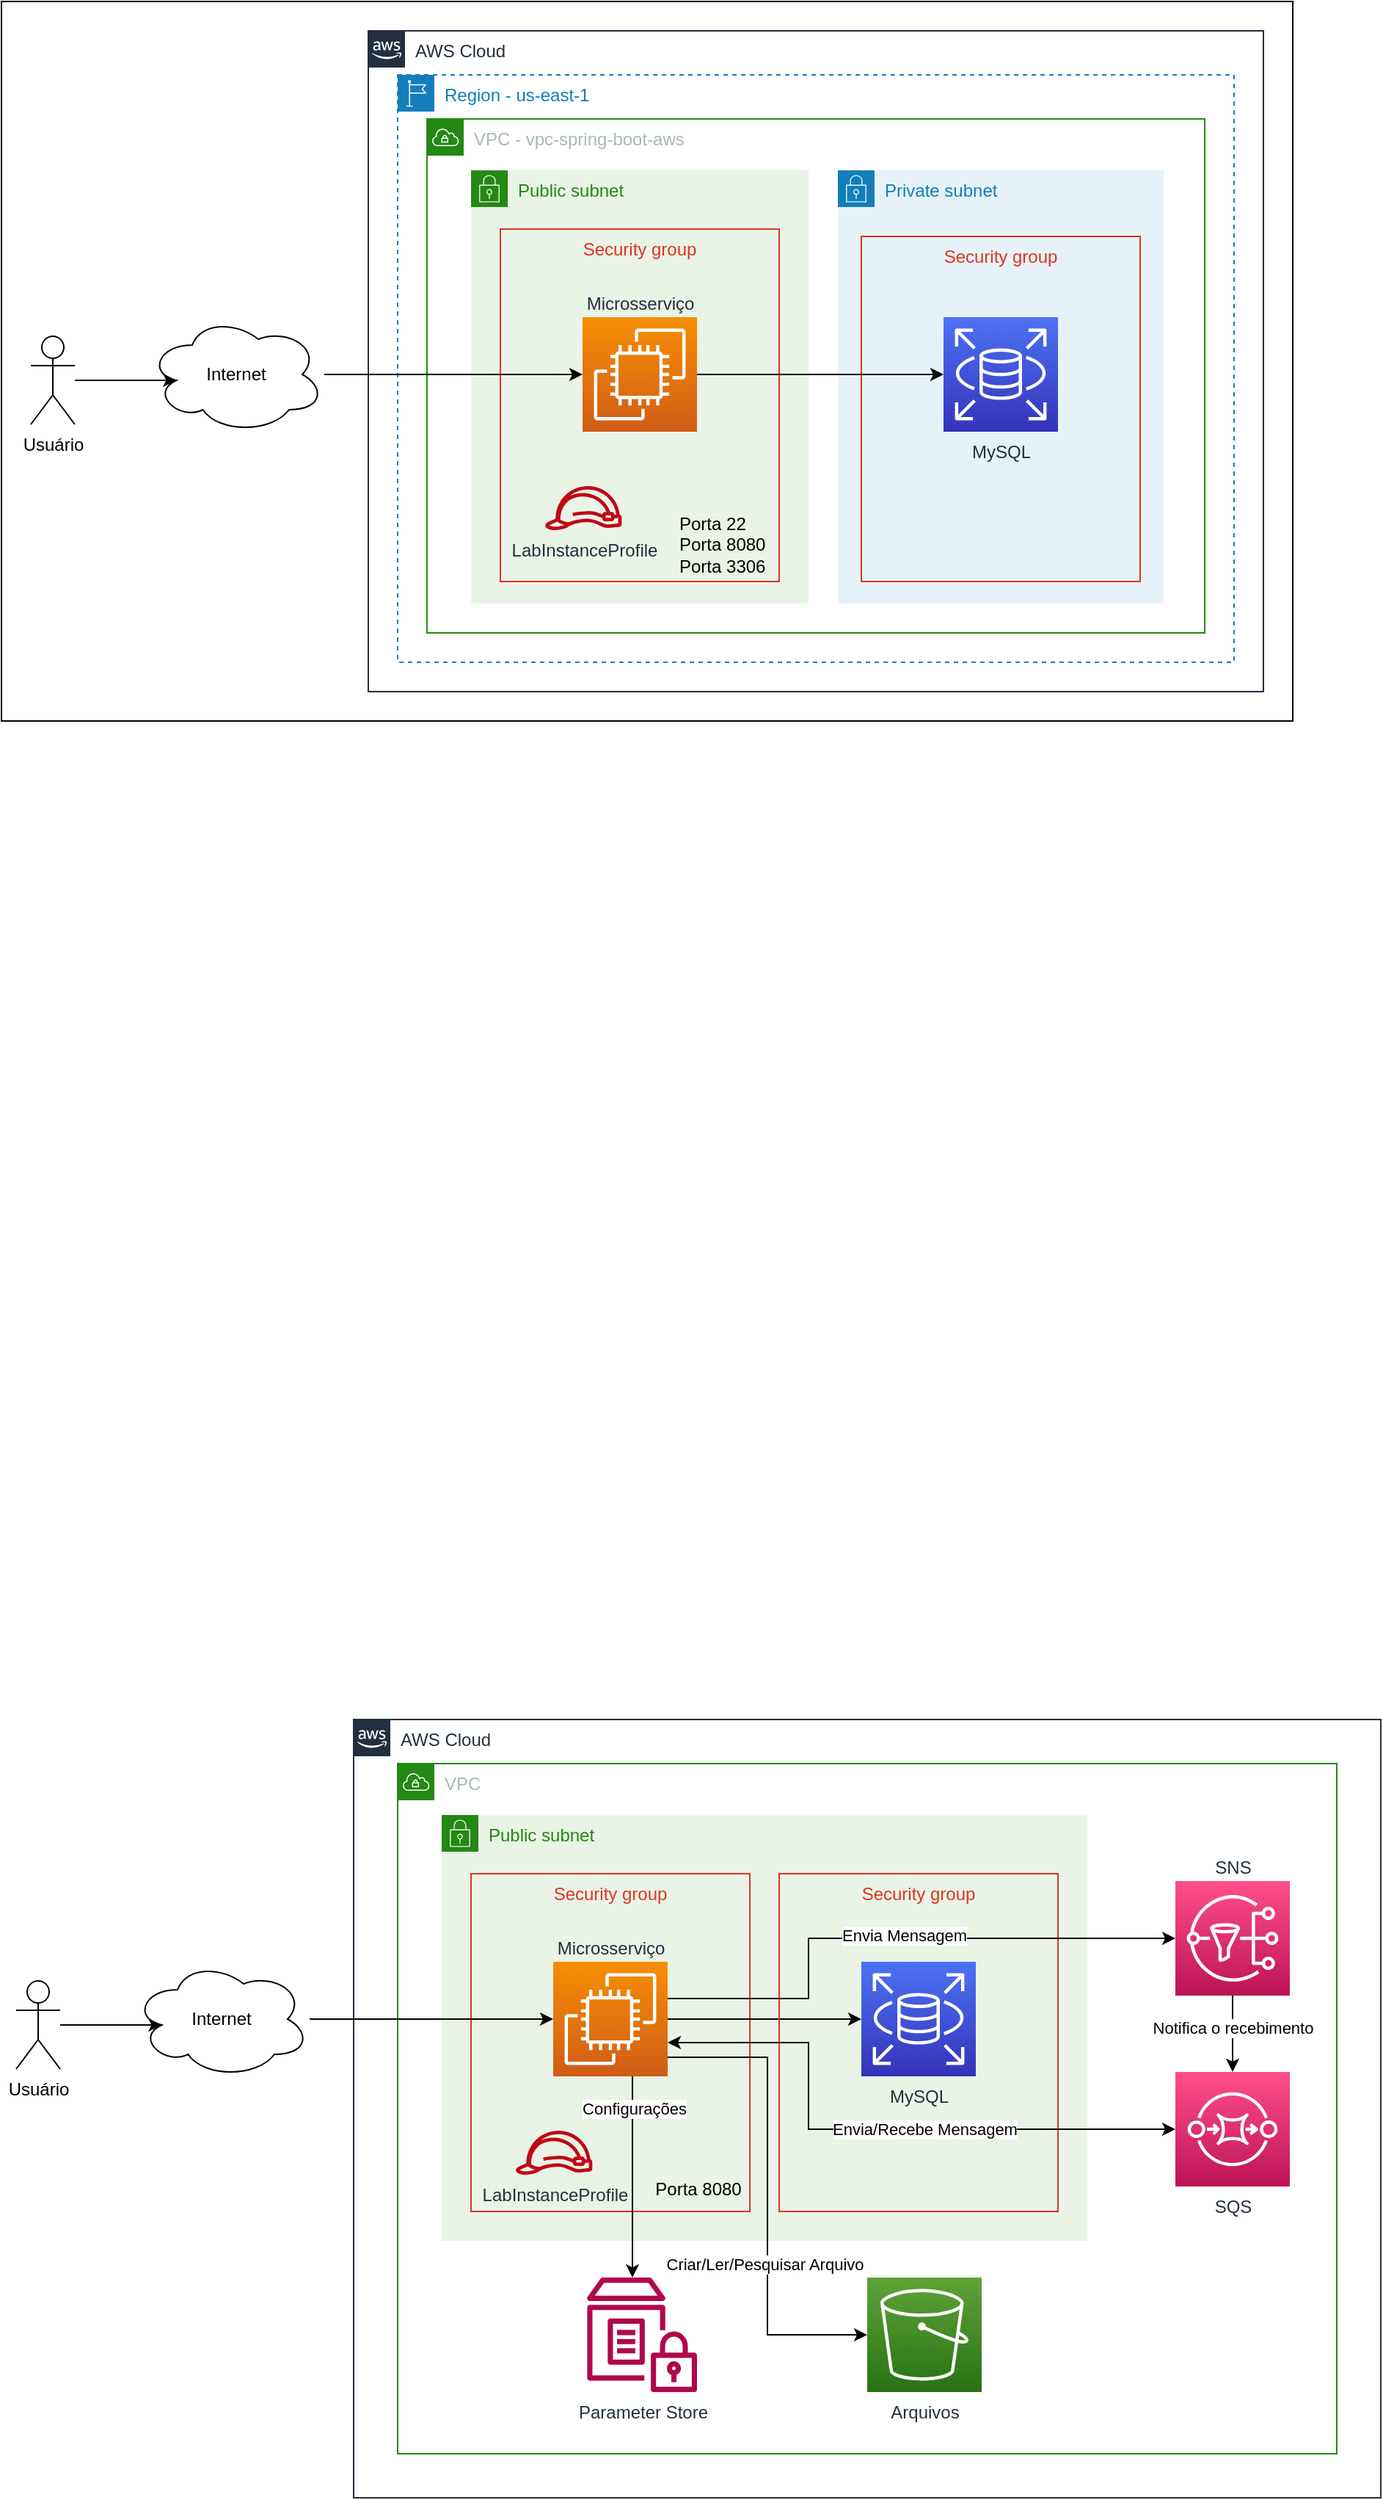 <mxfile version="22.1.21" type="device">
  <diagram id="NojSB9YsHUgld7k8VoaS" name="Página-1">
    <mxGraphModel dx="2074" dy="2005" grid="1" gridSize="10" guides="1" tooltips="1" connect="1" arrows="1" fold="1" page="1" pageScale="1" pageWidth="827" pageHeight="1169" math="0" shadow="0">
      <root>
        <mxCell id="0" />
        <mxCell id="1" parent="0" />
        <mxCell id="tvmYtzpyHxfjCvwNAI-o-1" value="AWS Cloud" style="points=[[0,0],[0.25,0],[0.5,0],[0.75,0],[1,0],[1,0.25],[1,0.5],[1,0.75],[1,1],[0.75,1],[0.5,1],[0.25,1],[0,1],[0,0.75],[0,0.5],[0,0.25]];outlineConnect=0;gradientColor=none;html=1;whiteSpace=wrap;fontSize=12;fontStyle=0;container=1;pointerEvents=0;collapsible=0;recursiveResize=0;shape=mxgraph.aws4.group;grIcon=mxgraph.aws4.group_aws_cloud_alt;strokeColor=#232F3E;fillColor=none;verticalAlign=top;align=left;spacingLeft=30;fontColor=#232F3E;dashed=0;" parent="1" vertex="1">
          <mxGeometry x="250" y="10" width="700" height="530" as="geometry" />
        </mxCell>
        <mxCell id="tvmYtzpyHxfjCvwNAI-o-2" value="VPC" style="points=[[0,0],[0.25,0],[0.5,0],[0.75,0],[1,0],[1,0.25],[1,0.5],[1,0.75],[1,1],[0.75,1],[0.5,1],[0.25,1],[0,1],[0,0.75],[0,0.5],[0,0.25]];outlineConnect=0;gradientColor=none;html=1;whiteSpace=wrap;fontSize=12;fontStyle=0;container=1;pointerEvents=0;collapsible=0;recursiveResize=0;shape=mxgraph.aws4.group;grIcon=mxgraph.aws4.group_vpc;strokeColor=#248814;fillColor=none;verticalAlign=top;align=left;spacingLeft=30;fontColor=#AAB7B8;dashed=0;" parent="tvmYtzpyHxfjCvwNAI-o-1" vertex="1">
          <mxGeometry x="30" y="30" width="640" height="470" as="geometry" />
        </mxCell>
        <mxCell id="tvmYtzpyHxfjCvwNAI-o-3" value="Public subnet" style="points=[[0,0],[0.25,0],[0.5,0],[0.75,0],[1,0],[1,0.25],[1,0.5],[1,0.75],[1,1],[0.75,1],[0.5,1],[0.25,1],[0,1],[0,0.75],[0,0.5],[0,0.25]];outlineConnect=0;gradientColor=none;html=1;whiteSpace=wrap;fontSize=12;fontStyle=0;container=1;pointerEvents=0;collapsible=0;recursiveResize=0;shape=mxgraph.aws4.group;grIcon=mxgraph.aws4.group_security_group;grStroke=0;strokeColor=#248814;fillColor=#E9F3E6;verticalAlign=top;align=left;spacingLeft=30;fontColor=#248814;dashed=0;" parent="tvmYtzpyHxfjCvwNAI-o-2" vertex="1">
          <mxGeometry x="30" y="35" width="440" height="290" as="geometry" />
        </mxCell>
        <mxCell id="tvmYtzpyHxfjCvwNAI-o-4" value="Security group" style="fillColor=none;strokeColor=#DD3522;verticalAlign=top;fontStyle=0;fontColor=#DD3522;" parent="tvmYtzpyHxfjCvwNAI-o-3" vertex="1">
          <mxGeometry x="20" y="40" width="190" height="230" as="geometry" />
        </mxCell>
        <mxCell id="tvmYtzpyHxfjCvwNAI-o-12" style="edgeStyle=orthogonalEdgeStyle;rounded=0;orthogonalLoop=1;jettySize=auto;html=1;" parent="tvmYtzpyHxfjCvwNAI-o-3" source="tvmYtzpyHxfjCvwNAI-o-5" target="tvmYtzpyHxfjCvwNAI-o-11" edge="1">
          <mxGeometry relative="1" as="geometry" />
        </mxCell>
        <mxCell id="tvmYtzpyHxfjCvwNAI-o-5" value="Microsserviço" style="sketch=0;points=[[0,0,0],[0.25,0,0],[0.5,0,0],[0.75,0,0],[1,0,0],[0,1,0],[0.25,1,0],[0.5,1,0],[0.75,1,0],[1,1,0],[0,0.25,0],[0,0.5,0],[0,0.75,0],[1,0.25,0],[1,0.5,0],[1,0.75,0]];outlineConnect=0;fontColor=#232F3E;gradientColor=#F78E04;gradientDirection=north;fillColor=#D05C17;strokeColor=#ffffff;dashed=0;verticalLabelPosition=top;verticalAlign=bottom;align=center;html=1;fontSize=12;fontStyle=0;aspect=fixed;shape=mxgraph.aws4.resourceIcon;resIcon=mxgraph.aws4.ec2;labelPosition=center;" parent="tvmYtzpyHxfjCvwNAI-o-3" vertex="1">
          <mxGeometry x="76" y="100" width="78" height="78" as="geometry" />
        </mxCell>
        <mxCell id="tvmYtzpyHxfjCvwNAI-o-7" value="Porta 8080" style="text;html=1;strokeColor=none;fillColor=none;align=center;verticalAlign=middle;whiteSpace=wrap;rounded=0;" parent="tvmYtzpyHxfjCvwNAI-o-3" vertex="1">
          <mxGeometry x="140" y="240" width="70" height="30" as="geometry" />
        </mxCell>
        <mxCell id="tvmYtzpyHxfjCvwNAI-o-10" value="Security group" style="fillColor=none;strokeColor=#DD3522;verticalAlign=top;fontStyle=0;fontColor=#DD3522;" parent="tvmYtzpyHxfjCvwNAI-o-3" vertex="1">
          <mxGeometry x="230" y="40" width="190" height="230" as="geometry" />
        </mxCell>
        <mxCell id="tvmYtzpyHxfjCvwNAI-o-11" value="MySQL" style="sketch=0;points=[[0,0,0],[0.25,0,0],[0.5,0,0],[0.75,0,0],[1,0,0],[0,1,0],[0.25,1,0],[0.5,1,0],[0.75,1,0],[1,1,0],[0,0.25,0],[0,0.5,0],[0,0.75,0],[1,0.25,0],[1,0.5,0],[1,0.75,0]];outlineConnect=0;fontColor=#232F3E;gradientColor=#4D72F3;gradientDirection=north;fillColor=#3334B9;strokeColor=#ffffff;dashed=0;verticalLabelPosition=bottom;verticalAlign=top;align=center;html=1;fontSize=12;fontStyle=0;aspect=fixed;shape=mxgraph.aws4.resourceIcon;resIcon=mxgraph.aws4.rds;" parent="tvmYtzpyHxfjCvwNAI-o-3" vertex="1">
          <mxGeometry x="286" y="100" width="78" height="78" as="geometry" />
        </mxCell>
        <mxCell id="tvmYtzpyHxfjCvwNAI-o-13" value="LabInstanceProfile" style="sketch=0;outlineConnect=0;fontColor=#232F3E;gradientColor=none;fillColor=#BF0816;strokeColor=none;dashed=0;verticalLabelPosition=bottom;verticalAlign=top;align=center;html=1;fontSize=12;fontStyle=0;aspect=fixed;pointerEvents=1;shape=mxgraph.aws4.role;" parent="tvmYtzpyHxfjCvwNAI-o-3" vertex="1">
          <mxGeometry x="50" y="215" width="53.18" height="30" as="geometry" />
        </mxCell>
        <mxCell id="tvmYtzpyHxfjCvwNAI-o-8" value="Parameter Store" style="sketch=0;outlineConnect=0;fontColor=#232F3E;gradientColor=none;fillColor=#B0084D;strokeColor=none;dashed=0;verticalLabelPosition=bottom;verticalAlign=top;align=center;html=1;fontSize=12;fontStyle=0;aspect=fixed;pointerEvents=1;shape=mxgraph.aws4.parameter_store;" parent="tvmYtzpyHxfjCvwNAI-o-2" vertex="1">
          <mxGeometry x="129" y="350" width="75" height="78" as="geometry" />
        </mxCell>
        <mxCell id="tvmYtzpyHxfjCvwNAI-o-9" value="Arquivos" style="sketch=0;points=[[0,0,0],[0.25,0,0],[0.5,0,0],[0.75,0,0],[1,0,0],[0,1,0],[0.25,1,0],[0.5,1,0],[0.75,1,0],[1,1,0],[0,0.25,0],[0,0.5,0],[0,0.75,0],[1,0.25,0],[1,0.5,0],[1,0.75,0]];outlineConnect=0;fontColor=#232F3E;gradientColor=#60A337;gradientDirection=north;fillColor=#277116;strokeColor=#ffffff;dashed=0;verticalLabelPosition=bottom;verticalAlign=top;align=center;html=1;fontSize=12;fontStyle=0;aspect=fixed;shape=mxgraph.aws4.resourceIcon;resIcon=mxgraph.aws4.s3;" parent="tvmYtzpyHxfjCvwNAI-o-2" vertex="1">
          <mxGeometry x="320" y="350" width="78" height="78" as="geometry" />
        </mxCell>
        <mxCell id="tvmYtzpyHxfjCvwNAI-o-26" style="edgeStyle=orthogonalEdgeStyle;rounded=0;orthogonalLoop=1;jettySize=auto;html=1;entryX=0.5;entryY=0;entryDx=0;entryDy=0;entryPerimeter=0;" parent="tvmYtzpyHxfjCvwNAI-o-2" source="tvmYtzpyHxfjCvwNAI-o-19" target="tvmYtzpyHxfjCvwNAI-o-20" edge="1">
          <mxGeometry relative="1" as="geometry" />
        </mxCell>
        <mxCell id="tvmYtzpyHxfjCvwNAI-o-31" value="Notifica o recebimento" style="edgeLabel;html=1;align=center;verticalAlign=middle;resizable=0;points=[];" parent="tvmYtzpyHxfjCvwNAI-o-26" vertex="1" connectable="0">
          <mxGeometry x="-0.154" relative="1" as="geometry">
            <mxPoint as="offset" />
          </mxGeometry>
        </mxCell>
        <mxCell id="tvmYtzpyHxfjCvwNAI-o-19" value="SNS" style="sketch=0;points=[[0,0,0],[0.25,0,0],[0.5,0,0],[0.75,0,0],[1,0,0],[0,1,0],[0.25,1,0],[0.5,1,0],[0.75,1,0],[1,1,0],[0,0.25,0],[0,0.5,0],[0,0.75,0],[1,0.25,0],[1,0.5,0],[1,0.75,0]];outlineConnect=0;fontColor=#232F3E;gradientColor=#FF4F8B;gradientDirection=north;fillColor=#BC1356;strokeColor=#ffffff;dashed=0;verticalLabelPosition=top;verticalAlign=bottom;align=center;html=1;fontSize=12;fontStyle=0;aspect=fixed;shape=mxgraph.aws4.resourceIcon;resIcon=mxgraph.aws4.sns;labelPosition=center;" parent="tvmYtzpyHxfjCvwNAI-o-2" vertex="1">
          <mxGeometry x="530" y="80" width="78" height="78" as="geometry" />
        </mxCell>
        <mxCell id="tvmYtzpyHxfjCvwNAI-o-20" value="SQS" style="sketch=0;points=[[0,0,0],[0.25,0,0],[0.5,0,0],[0.75,0,0],[1,0,0],[0,1,0],[0.25,1,0],[0.5,1,0],[0.75,1,0],[1,1,0],[0,0.25,0],[0,0.5,0],[0,0.75,0],[1,0.25,0],[1,0.5,0],[1,0.75,0]];outlineConnect=0;fontColor=#232F3E;gradientColor=#FF4F8B;gradientDirection=north;fillColor=#BC1356;strokeColor=#ffffff;dashed=0;verticalLabelPosition=bottom;verticalAlign=top;align=center;html=1;fontSize=12;fontStyle=0;aspect=fixed;shape=mxgraph.aws4.resourceIcon;resIcon=mxgraph.aws4.sqs;" parent="tvmYtzpyHxfjCvwNAI-o-2" vertex="1">
          <mxGeometry x="530" y="210" width="78" height="78" as="geometry" />
        </mxCell>
        <mxCell id="tvmYtzpyHxfjCvwNAI-o-23" style="edgeStyle=orthogonalEdgeStyle;rounded=0;orthogonalLoop=1;jettySize=auto;html=1;" parent="tvmYtzpyHxfjCvwNAI-o-2" source="tvmYtzpyHxfjCvwNAI-o-5" target="tvmYtzpyHxfjCvwNAI-o-8" edge="1">
          <mxGeometry relative="1" as="geometry">
            <Array as="points">
              <mxPoint x="160" y="310" />
              <mxPoint x="160" y="310" />
            </Array>
          </mxGeometry>
        </mxCell>
        <mxCell id="tvmYtzpyHxfjCvwNAI-o-32" value="Configurações" style="edgeLabel;html=1;align=center;verticalAlign=middle;resizable=0;points=[];" parent="tvmYtzpyHxfjCvwNAI-o-23" vertex="1" connectable="0">
          <mxGeometry x="-0.683" y="1" relative="1" as="geometry">
            <mxPoint as="offset" />
          </mxGeometry>
        </mxCell>
        <mxCell id="tvmYtzpyHxfjCvwNAI-o-24" style="edgeStyle=orthogonalEdgeStyle;rounded=0;orthogonalLoop=1;jettySize=auto;html=1;entryX=0;entryY=0.5;entryDx=0;entryDy=0;entryPerimeter=0;" parent="tvmYtzpyHxfjCvwNAI-o-2" source="tvmYtzpyHxfjCvwNAI-o-5" target="tvmYtzpyHxfjCvwNAI-o-9" edge="1">
          <mxGeometry relative="1" as="geometry">
            <Array as="points">
              <mxPoint x="252" y="200" />
              <mxPoint x="252" y="389" />
            </Array>
          </mxGeometry>
        </mxCell>
        <mxCell id="tvmYtzpyHxfjCvwNAI-o-30" value="Criar/Ler/Pesquisar Arquivo" style="edgeLabel;html=1;align=center;verticalAlign=middle;resizable=0;points=[];" parent="tvmYtzpyHxfjCvwNAI-o-24" vertex="1" connectable="0">
          <mxGeometry x="0.295" y="2" relative="1" as="geometry">
            <mxPoint x="-4" y="-2" as="offset" />
          </mxGeometry>
        </mxCell>
        <mxCell id="tvmYtzpyHxfjCvwNAI-o-25" style="edgeStyle=orthogonalEdgeStyle;rounded=0;orthogonalLoop=1;jettySize=auto;html=1;" parent="tvmYtzpyHxfjCvwNAI-o-2" source="tvmYtzpyHxfjCvwNAI-o-5" target="tvmYtzpyHxfjCvwNAI-o-19" edge="1">
          <mxGeometry relative="1" as="geometry">
            <Array as="points">
              <mxPoint x="280" y="160" />
              <mxPoint x="280" y="119" />
            </Array>
          </mxGeometry>
        </mxCell>
        <mxCell id="tvmYtzpyHxfjCvwNAI-o-28" value="Envia Mensagem" style="edgeLabel;html=1;align=center;verticalAlign=middle;resizable=0;points=[];" parent="tvmYtzpyHxfjCvwNAI-o-25" vertex="1" connectable="0">
          <mxGeometry x="0.044" y="2" relative="1" as="geometry">
            <mxPoint as="offset" />
          </mxGeometry>
        </mxCell>
        <mxCell id="tvmYtzpyHxfjCvwNAI-o-27" style="edgeStyle=orthogonalEdgeStyle;rounded=0;orthogonalLoop=1;jettySize=auto;html=1;entryX=0;entryY=0.5;entryDx=0;entryDy=0;entryPerimeter=0;startArrow=classic;startFill=1;" parent="tvmYtzpyHxfjCvwNAI-o-2" source="tvmYtzpyHxfjCvwNAI-o-5" target="tvmYtzpyHxfjCvwNAI-o-20" edge="1">
          <mxGeometry relative="1" as="geometry">
            <Array as="points">
              <mxPoint x="280" y="190" />
              <mxPoint x="280" y="249" />
            </Array>
          </mxGeometry>
        </mxCell>
        <mxCell id="tvmYtzpyHxfjCvwNAI-o-29" value="Envia/Recebe Mensagem" style="edgeLabel;html=1;align=center;verticalAlign=middle;resizable=0;points=[];" parent="tvmYtzpyHxfjCvwNAI-o-27" vertex="1" connectable="0">
          <mxGeometry x="0.042" relative="1" as="geometry">
            <mxPoint x="23" as="offset" />
          </mxGeometry>
        </mxCell>
        <mxCell id="tvmYtzpyHxfjCvwNAI-o-15" style="edgeStyle=orthogonalEdgeStyle;rounded=0;orthogonalLoop=1;jettySize=auto;html=1;" parent="1" source="tvmYtzpyHxfjCvwNAI-o-14" target="tvmYtzpyHxfjCvwNAI-o-5" edge="1">
          <mxGeometry relative="1" as="geometry" />
        </mxCell>
        <mxCell id="tvmYtzpyHxfjCvwNAI-o-14" value="Internet" style="ellipse;shape=cloud;whiteSpace=wrap;html=1;" parent="1" vertex="1">
          <mxGeometry x="100" y="174" width="120" height="80" as="geometry" />
        </mxCell>
        <mxCell id="tvmYtzpyHxfjCvwNAI-o-17" style="edgeStyle=orthogonalEdgeStyle;rounded=0;orthogonalLoop=1;jettySize=auto;html=1;entryX=0.16;entryY=0.55;entryDx=0;entryDy=0;entryPerimeter=0;" parent="1" source="tvmYtzpyHxfjCvwNAI-o-16" target="tvmYtzpyHxfjCvwNAI-o-14" edge="1">
          <mxGeometry relative="1" as="geometry" />
        </mxCell>
        <mxCell id="tvmYtzpyHxfjCvwNAI-o-16" value="Usuário" style="shape=umlActor;verticalLabelPosition=bottom;verticalAlign=top;html=1;outlineConnect=0;" parent="1" vertex="1">
          <mxGeometry x="20" y="188" width="30" height="60" as="geometry" />
        </mxCell>
        <mxCell id="U0Q4TyD0jJcMwIrQmPvk-1" value="AWS Cloud" style="points=[[0,0],[0.25,0],[0.5,0],[0.75,0],[1,0],[1,0.25],[1,0.5],[1,0.75],[1,1],[0.75,1],[0.5,1],[0.25,1],[0,1],[0,0.75],[0,0.5],[0,0.25]];outlineConnect=0;gradientColor=none;html=1;whiteSpace=wrap;fontSize=12;fontStyle=0;container=1;pointerEvents=0;collapsible=0;recursiveResize=0;shape=mxgraph.aws4.group;grIcon=mxgraph.aws4.group_aws_cloud_alt;strokeColor=#232F3E;fillColor=none;verticalAlign=top;align=left;spacingLeft=30;fontColor=#232F3E;dashed=0;" parent="1" vertex="1">
          <mxGeometry x="260" y="-1140" width="610" height="450" as="geometry" />
        </mxCell>
        <mxCell id="U0Q4TyD0jJcMwIrQmPvk-2" value="Region - us-east-1" style="points=[[0,0],[0.25,0],[0.5,0],[0.75,0],[1,0],[1,0.25],[1,0.5],[1,0.75],[1,1],[0.75,1],[0.5,1],[0.25,1],[0,1],[0,0.75],[0,0.5],[0,0.25]];outlineConnect=0;gradientColor=none;html=1;whiteSpace=wrap;fontSize=12;fontStyle=0;container=1;pointerEvents=0;collapsible=0;recursiveResize=0;shape=mxgraph.aws4.group;grIcon=mxgraph.aws4.group_region;strokeColor=#147EBA;fillColor=none;verticalAlign=top;align=left;spacingLeft=30;fontColor=#147EBA;dashed=1;" parent="U0Q4TyD0jJcMwIrQmPvk-1" vertex="1">
          <mxGeometry x="20" y="30" width="570" height="400" as="geometry" />
        </mxCell>
        <mxCell id="U0Q4TyD0jJcMwIrQmPvk-3" value="VPC - vpc-spring-boot-aws" style="points=[[0,0],[0.25,0],[0.5,0],[0.75,0],[1,0],[1,0.25],[1,0.5],[1,0.75],[1,1],[0.75,1],[0.5,1],[0.25,1],[0,1],[0,0.75],[0,0.5],[0,0.25]];outlineConnect=0;gradientColor=none;html=1;whiteSpace=wrap;fontSize=12;fontStyle=0;container=1;pointerEvents=0;collapsible=0;recursiveResize=0;shape=mxgraph.aws4.group;grIcon=mxgraph.aws4.group_vpc;strokeColor=#248814;fillColor=none;verticalAlign=top;align=left;spacingLeft=30;fontColor=#AAB7B8;dashed=0;" parent="U0Q4TyD0jJcMwIrQmPvk-2" vertex="1">
          <mxGeometry x="20" y="30" width="530" height="350" as="geometry" />
        </mxCell>
        <mxCell id="U0Q4TyD0jJcMwIrQmPvk-4" value="Public subnet" style="points=[[0,0],[0.25,0],[0.5,0],[0.75,0],[1,0],[1,0.25],[1,0.5],[1,0.75],[1,1],[0.75,1],[0.5,1],[0.25,1],[0,1],[0,0.75],[0,0.5],[0,0.25]];outlineConnect=0;gradientColor=none;html=1;whiteSpace=wrap;fontSize=12;fontStyle=0;container=1;pointerEvents=0;collapsible=0;recursiveResize=0;shape=mxgraph.aws4.group;grIcon=mxgraph.aws4.group_security_group;grStroke=0;strokeColor=#248814;fillColor=#E9F3E6;verticalAlign=top;align=left;spacingLeft=30;fontColor=#248814;dashed=0;" parent="U0Q4TyD0jJcMwIrQmPvk-3" vertex="1">
          <mxGeometry x="30" y="35" width="230" height="295" as="geometry" />
        </mxCell>
        <mxCell id="U0Q4TyD0jJcMwIrQmPvk-5" value="Security group" style="fillColor=none;strokeColor=#DD3522;verticalAlign=top;fontStyle=0;fontColor=#DD3522;" parent="U0Q4TyD0jJcMwIrQmPvk-4" vertex="1">
          <mxGeometry x="20" y="40" width="190" height="240" as="geometry" />
        </mxCell>
        <mxCell id="U0Q4TyD0jJcMwIrQmPvk-6" value="Microsserviço" style="sketch=0;points=[[0,0,0],[0.25,0,0],[0.5,0,0],[0.75,0,0],[1,0,0],[0,1,0],[0.25,1,0],[0.5,1,0],[0.75,1,0],[1,1,0],[0,0.25,0],[0,0.5,0],[0,0.75,0],[1,0.25,0],[1,0.5,0],[1,0.75,0]];outlineConnect=0;fontColor=#232F3E;gradientColor=#F78E04;gradientDirection=north;fillColor=#D05C17;strokeColor=#ffffff;dashed=0;verticalLabelPosition=top;verticalAlign=bottom;align=center;html=1;fontSize=12;fontStyle=0;aspect=fixed;shape=mxgraph.aws4.resourceIcon;resIcon=mxgraph.aws4.ec2;labelPosition=center;" parent="U0Q4TyD0jJcMwIrQmPvk-4" vertex="1">
          <mxGeometry x="76" y="100" width="78" height="78" as="geometry" />
        </mxCell>
        <mxCell id="U0Q4TyD0jJcMwIrQmPvk-7" value="LabInstanceProfile" style="sketch=0;outlineConnect=0;fontColor=#232F3E;gradientColor=none;fillColor=#BF0816;strokeColor=none;dashed=0;verticalLabelPosition=bottom;verticalAlign=top;align=center;html=1;fontSize=12;fontStyle=0;aspect=fixed;pointerEvents=1;shape=mxgraph.aws4.role;" parent="U0Q4TyD0jJcMwIrQmPvk-4" vertex="1">
          <mxGeometry x="50" y="215" width="53.18" height="30" as="geometry" />
        </mxCell>
        <mxCell id="U0Q4TyD0jJcMwIrQmPvk-8" value="Porta 22&lt;br&gt;Porta 8080&lt;br&gt;Porta 3306" style="text;html=1;strokeColor=none;fillColor=none;align=left;verticalAlign=middle;whiteSpace=wrap;rounded=0;" parent="U0Q4TyD0jJcMwIrQmPvk-4" vertex="1">
          <mxGeometry x="140" y="230" width="70" height="50" as="geometry" />
        </mxCell>
        <mxCell id="U0Q4TyD0jJcMwIrQmPvk-19" value="Private subnet" style="points=[[0,0],[0.25,0],[0.5,0],[0.75,0],[1,0],[1,0.25],[1,0.5],[1,0.75],[1,1],[0.75,1],[0.5,1],[0.25,1],[0,1],[0,0.75],[0,0.5],[0,0.25]];outlineConnect=0;gradientColor=none;html=1;whiteSpace=wrap;fontSize=12;fontStyle=0;container=1;pointerEvents=0;collapsible=0;recursiveResize=0;shape=mxgraph.aws4.group;grIcon=mxgraph.aws4.group_security_group;grStroke=0;strokeColor=#147EBA;fillColor=#E6F2F8;verticalAlign=top;align=left;spacingLeft=30;fontColor=#147EBA;dashed=0;" parent="U0Q4TyD0jJcMwIrQmPvk-3" vertex="1">
          <mxGeometry x="280" y="35" width="222" height="295" as="geometry" />
        </mxCell>
        <mxCell id="U0Q4TyD0jJcMwIrQmPvk-20" value="Security group" style="fillColor=none;strokeColor=#DD3522;verticalAlign=top;fontStyle=0;fontColor=#DD3522;" parent="U0Q4TyD0jJcMwIrQmPvk-19" vertex="1">
          <mxGeometry x="16" y="45" width="190" height="235" as="geometry" />
        </mxCell>
        <mxCell id="U0Q4TyD0jJcMwIrQmPvk-21" value="MySQL" style="sketch=0;points=[[0,0,0],[0.25,0,0],[0.5,0,0],[0.75,0,0],[1,0,0],[0,1,0],[0.25,1,0],[0.5,1,0],[0.75,1,0],[1,1,0],[0,0.25,0],[0,0.5,0],[0,0.75,0],[1,0.25,0],[1,0.5,0],[1,0.75,0]];outlineConnect=0;fontColor=#232F3E;gradientColor=#4D72F3;gradientDirection=north;fillColor=#3334B9;strokeColor=#ffffff;dashed=0;verticalLabelPosition=bottom;verticalAlign=top;align=center;html=1;fontSize=12;fontStyle=0;aspect=fixed;shape=mxgraph.aws4.resourceIcon;resIcon=mxgraph.aws4.rds;" parent="U0Q4TyD0jJcMwIrQmPvk-19" vertex="1">
          <mxGeometry x="72" y="100" width="78" height="78" as="geometry" />
        </mxCell>
        <mxCell id="U0Q4TyD0jJcMwIrQmPvk-26" style="edgeStyle=orthogonalEdgeStyle;rounded=0;orthogonalLoop=1;jettySize=auto;html=1;" parent="U0Q4TyD0jJcMwIrQmPvk-3" source="U0Q4TyD0jJcMwIrQmPvk-6" target="U0Q4TyD0jJcMwIrQmPvk-21" edge="1">
          <mxGeometry relative="1" as="geometry" />
        </mxCell>
        <mxCell id="U0Q4TyD0jJcMwIrQmPvk-27" style="edgeStyle=orthogonalEdgeStyle;rounded=0;orthogonalLoop=1;jettySize=auto;html=1;" parent="1" source="U0Q4TyD0jJcMwIrQmPvk-28" target="U0Q4TyD0jJcMwIrQmPvk-6" edge="1">
          <mxGeometry relative="1" as="geometry" />
        </mxCell>
        <mxCell id="U0Q4TyD0jJcMwIrQmPvk-28" value="Internet" style="ellipse;shape=cloud;whiteSpace=wrap;html=1;" parent="1" vertex="1">
          <mxGeometry x="110" y="-946" width="120" height="80" as="geometry" />
        </mxCell>
        <mxCell id="U0Q4TyD0jJcMwIrQmPvk-29" style="edgeStyle=orthogonalEdgeStyle;rounded=0;orthogonalLoop=1;jettySize=auto;html=1;entryX=0.16;entryY=0.55;entryDx=0;entryDy=0;entryPerimeter=0;" parent="1" source="U0Q4TyD0jJcMwIrQmPvk-30" target="U0Q4TyD0jJcMwIrQmPvk-28" edge="1">
          <mxGeometry relative="1" as="geometry" />
        </mxCell>
        <mxCell id="d9X_m-0Ex4aNOLhuJZhy-1" value="" style="rounded=0;whiteSpace=wrap;html=1;fillColor=none;" vertex="1" parent="1">
          <mxGeometry x="10" y="-1160" width="880" height="490" as="geometry" />
        </mxCell>
        <mxCell id="U0Q4TyD0jJcMwIrQmPvk-30" value="Usuário" style="shape=umlActor;verticalLabelPosition=bottom;verticalAlign=top;html=1;outlineConnect=0;" parent="1" vertex="1">
          <mxGeometry x="30" y="-932" width="30" height="60" as="geometry" />
        </mxCell>
      </root>
    </mxGraphModel>
  </diagram>
</mxfile>
